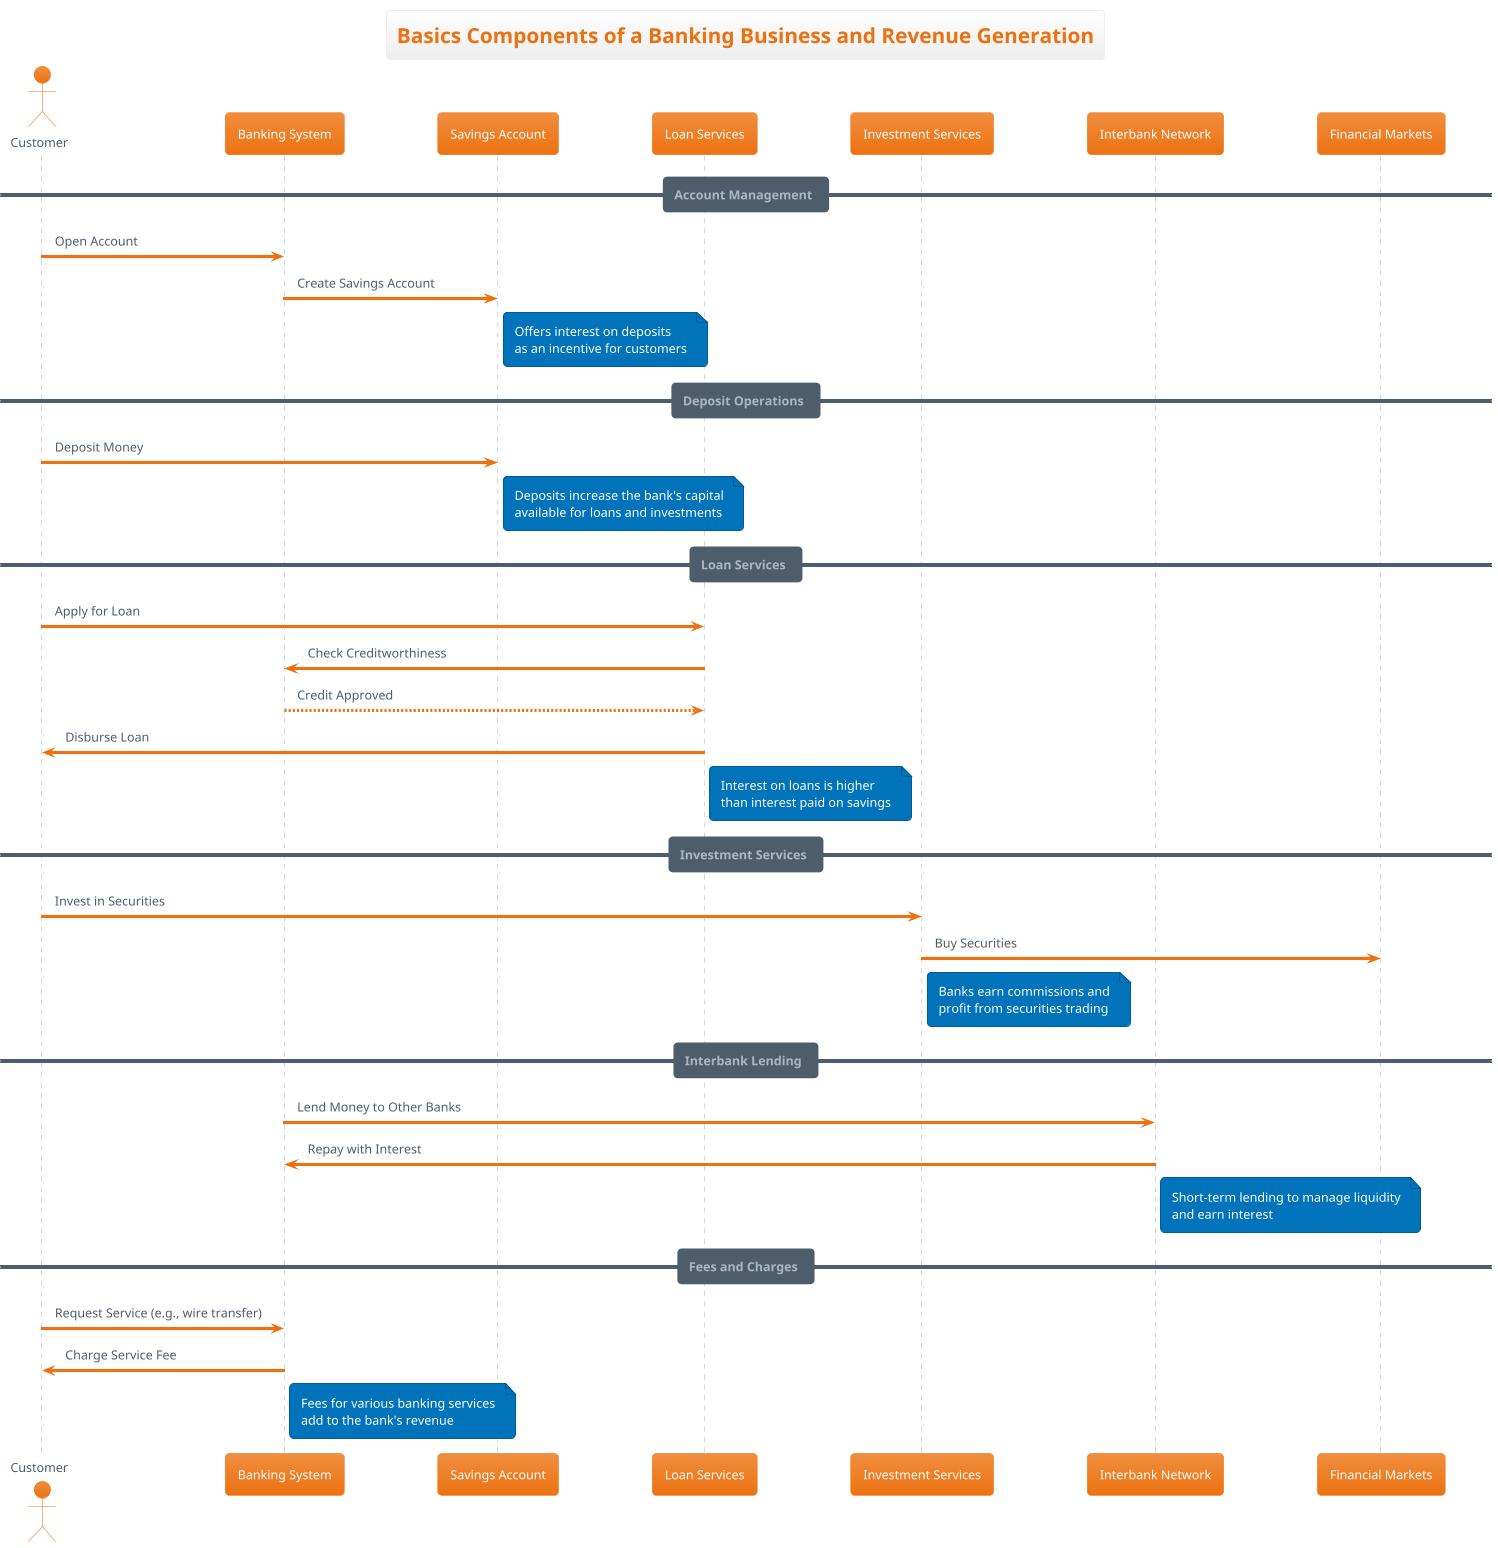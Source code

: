 @startuml Banking Business Model
!theme aws-orange

title Basics Components of a Banking Business and Revenue Generation

actor Customer
participant "Banking System" as BS
participant "Savings Account" as SA
participant "Loan Services" as LS
participant "Investment Services" as IS
participant "Interbank Network" as IN
participant "Financial Markets" as FM

== Account Management ==
Customer -> BS: Open Account
BS -> SA: Create Savings Account
note right of SA: Offers interest on deposits\nas an incentive for customers

== Deposit Operations ==
Customer -> SA: Deposit Money
note right of SA: Deposits increase the bank's capital\navailable for loans and investments

== Loan Services ==
Customer -> LS: Apply for Loan
LS -> BS: Check Creditworthiness
BS --> LS: Credit Approved
LS -> Customer: Disburse Loan
note right of LS: Interest on loans is higher\nthan interest paid on savings

== Investment Services ==
Customer -> IS: Invest in Securities
IS -> FM: Buy Securities
note right of IS: Banks earn commissions and\nprofit from securities trading

== Interbank Lending ==
BS -> IN: Lend Money to Other Banks
IN -> BS: Repay with Interest
note right of IN: Short-term lending to manage liquidity\nand earn interest

== Fees and Charges ==
Customer -> BS: Request Service (e.g., wire transfer)
BS -> Customer: Charge Service Fee
note right of BS: Fees for various banking services\nadd to the bank's revenue

@enduml